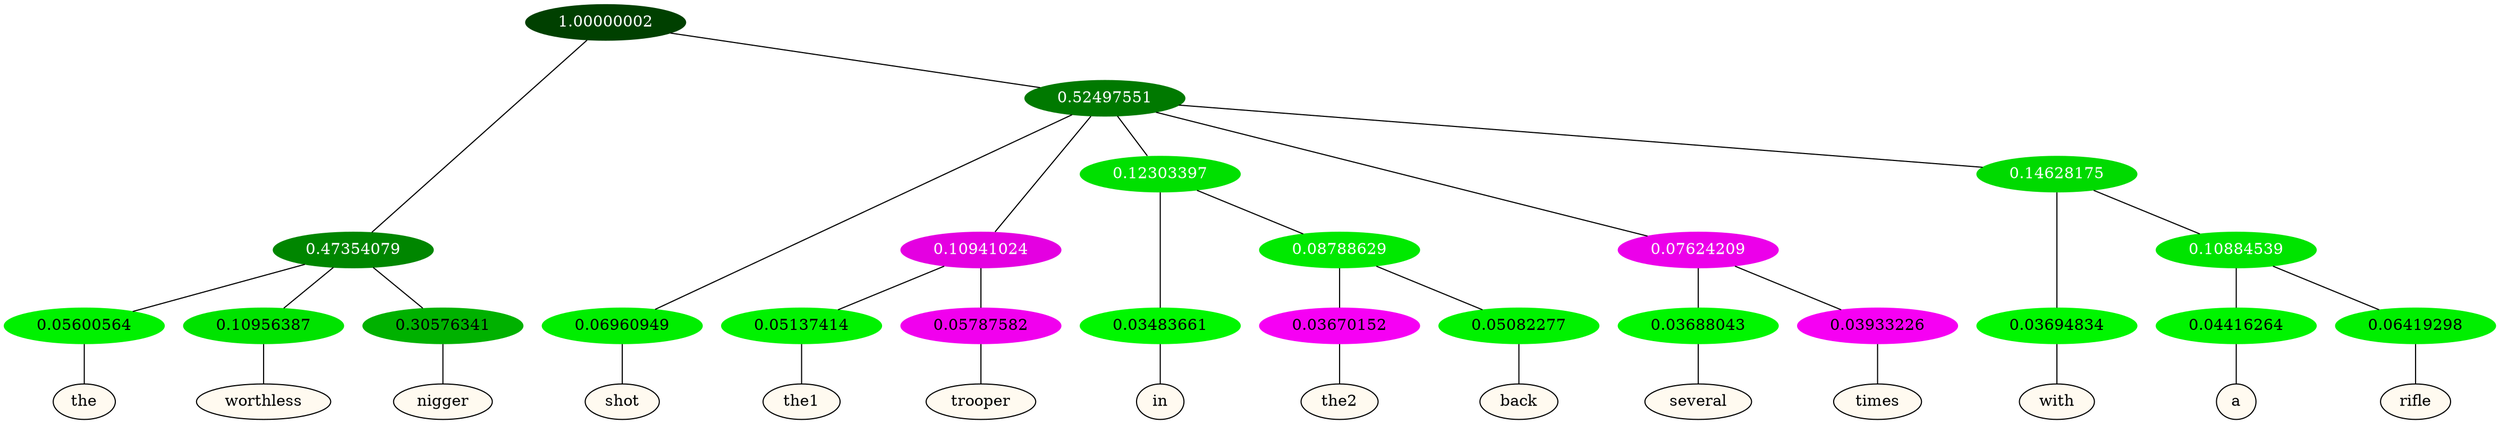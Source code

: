 graph {
	node [format=png height=0.15 nodesep=0.001 ordering=out overlap=prism overlap_scaling=0.01 ranksep=0.001 ratio=0.2 style=filled width=0.15]
	{
		rank=same
		a_w_3 [label=the color=black fillcolor=floralwhite style="filled,solid"]
		a_w_4 [label=worthless color=black fillcolor=floralwhite style="filled,solid"]
		a_w_5 [label=nigger color=black fillcolor=floralwhite style="filled,solid"]
		a_w_6 [label=shot color=black fillcolor=floralwhite style="filled,solid"]
		a_w_11 [label=the1 color=black fillcolor=floralwhite style="filled,solid"]
		a_w_12 [label=trooper color=black fillcolor=floralwhite style="filled,solid"]
		a_w_13 [label=in color=black fillcolor=floralwhite style="filled,solid"]
		a_w_19 [label=the2 color=black fillcolor=floralwhite style="filled,solid"]
		a_w_20 [label=back color=black fillcolor=floralwhite style="filled,solid"]
		a_w_15 [label=several color=black fillcolor=floralwhite style="filled,solid"]
		a_w_16 [label=times color=black fillcolor=floralwhite style="filled,solid"]
		a_w_17 [label=with color=black fillcolor=floralwhite style="filled,solid"]
		a_w_21 [label=a color=black fillcolor=floralwhite style="filled,solid"]
		a_w_22 [label=rifle color=black fillcolor=floralwhite style="filled,solid"]
	}
	a_n_3 -- a_w_3
	a_n_4 -- a_w_4
	a_n_5 -- a_w_5
	a_n_6 -- a_w_6
	a_n_11 -- a_w_11
	a_n_12 -- a_w_12
	a_n_13 -- a_w_13
	a_n_19 -- a_w_19
	a_n_20 -- a_w_20
	a_n_15 -- a_w_15
	a_n_16 -- a_w_16
	a_n_17 -- a_w_17
	a_n_21 -- a_w_21
	a_n_22 -- a_w_22
	{
		rank=same
		a_n_3 [label=0.05600564 color="0.334 1.000 0.944" fontcolor=black]
		a_n_4 [label=0.10956387 color="0.334 1.000 0.890" fontcolor=black]
		a_n_5 [label=0.30576341 color="0.334 1.000 0.694" fontcolor=black]
		a_n_6 [label=0.06960949 color="0.334 1.000 0.930" fontcolor=black]
		a_n_11 [label=0.05137414 color="0.334 1.000 0.949" fontcolor=black]
		a_n_12 [label=0.05787582 color="0.835 1.000 0.942" fontcolor=black]
		a_n_13 [label=0.03483661 color="0.334 1.000 0.965" fontcolor=black]
		a_n_19 [label=0.03670152 color="0.835 1.000 0.963" fontcolor=black]
		a_n_20 [label=0.05082277 color="0.334 1.000 0.949" fontcolor=black]
		a_n_15 [label=0.03688043 color="0.334 1.000 0.963" fontcolor=black]
		a_n_16 [label=0.03933226 color="0.835 1.000 0.961" fontcolor=black]
		a_n_17 [label=0.03694834 color="0.334 1.000 0.963" fontcolor=black]
		a_n_21 [label=0.04416264 color="0.334 1.000 0.956" fontcolor=black]
		a_n_22 [label=0.06419298 color="0.334 1.000 0.936" fontcolor=black]
	}
	a_n_0 [label=1.00000002 color="0.334 1.000 0.250" fontcolor=grey99]
	a_n_1 [label=0.47354079 color="0.334 1.000 0.526" fontcolor=grey99]
	a_n_0 -- a_n_1
	a_n_2 [label=0.52497551 color="0.334 1.000 0.475" fontcolor=grey99]
	a_n_0 -- a_n_2
	a_n_1 -- a_n_3
	a_n_1 -- a_n_4
	a_n_1 -- a_n_5
	a_n_2 -- a_n_6
	a_n_7 [label=0.10941024 color="0.835 1.000 0.891" fontcolor=grey99]
	a_n_2 -- a_n_7
	a_n_8 [label=0.12303397 color="0.334 1.000 0.877" fontcolor=grey99]
	a_n_2 -- a_n_8
	a_n_9 [label=0.07624209 color="0.835 1.000 0.924" fontcolor=grey99]
	a_n_2 -- a_n_9
	a_n_10 [label=0.14628175 color="0.334 1.000 0.854" fontcolor=grey99]
	a_n_2 -- a_n_10
	a_n_7 -- a_n_11
	a_n_7 -- a_n_12
	a_n_8 -- a_n_13
	a_n_14 [label=0.08788629 color="0.334 1.000 0.912" fontcolor=grey99]
	a_n_8 -- a_n_14
	a_n_9 -- a_n_15
	a_n_9 -- a_n_16
	a_n_10 -- a_n_17
	a_n_18 [label=0.10884539 color="0.334 1.000 0.891" fontcolor=grey99]
	a_n_10 -- a_n_18
	a_n_14 -- a_n_19
	a_n_14 -- a_n_20
	a_n_18 -- a_n_21
	a_n_18 -- a_n_22
}

